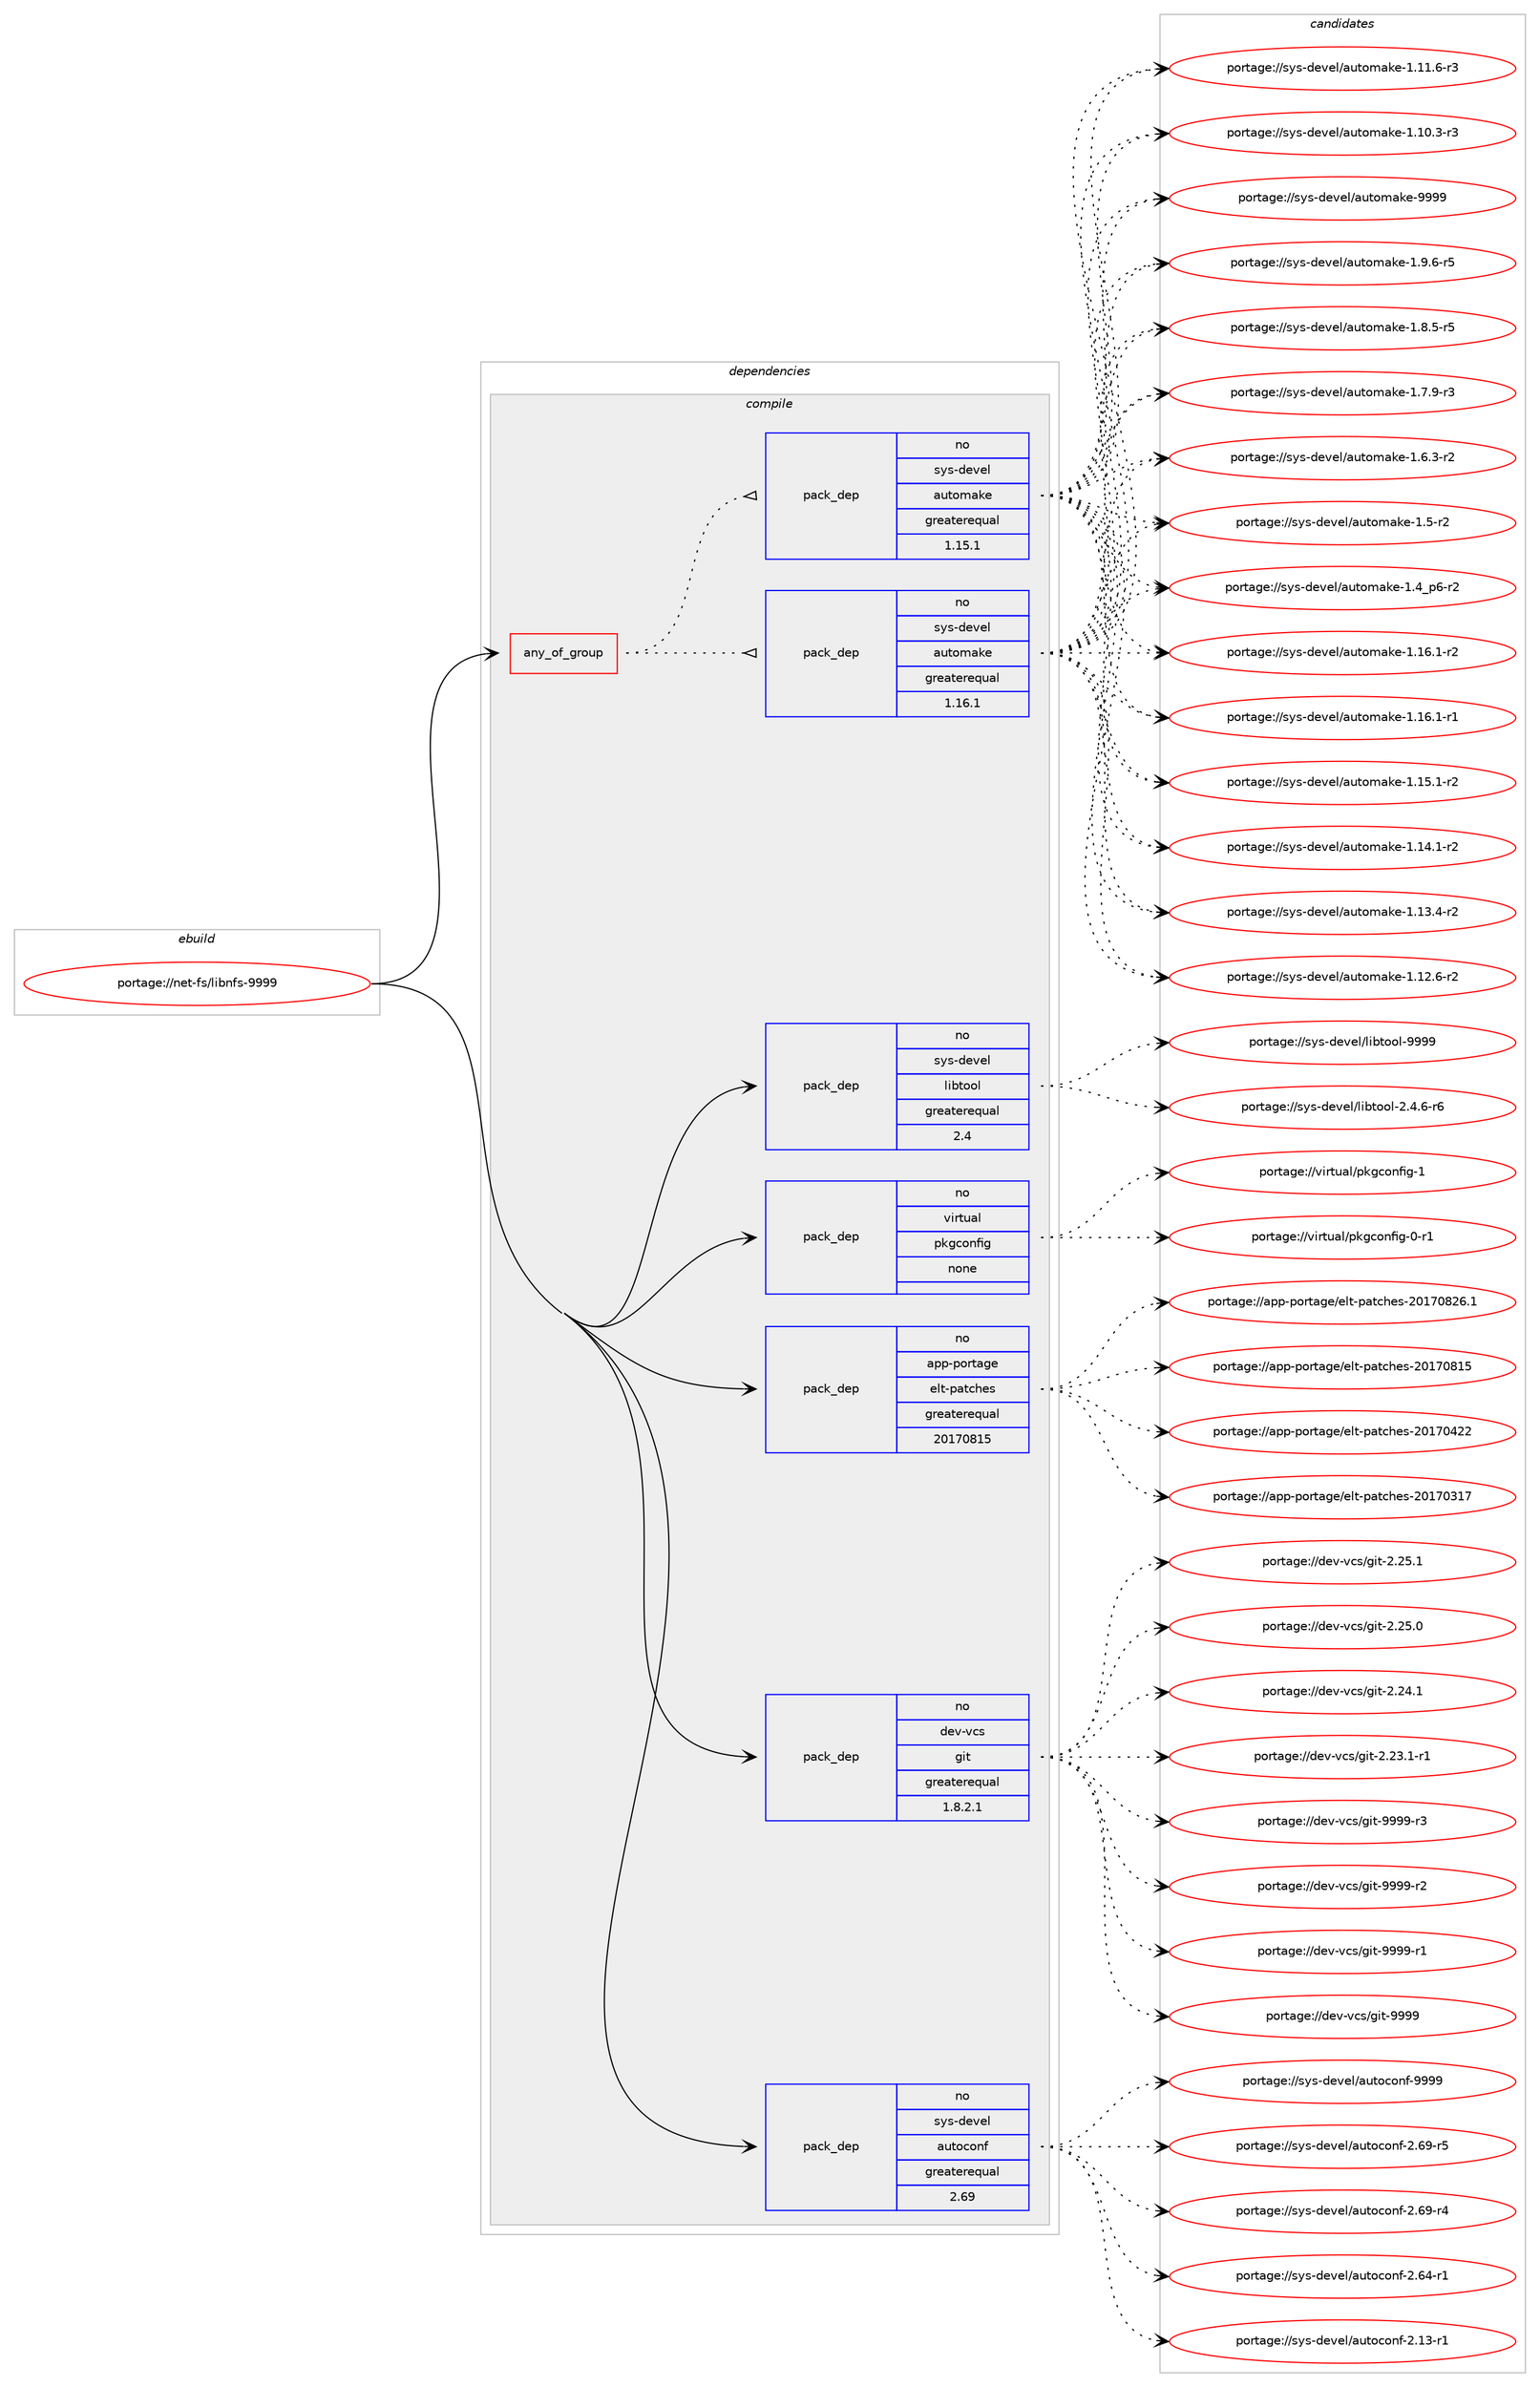digraph prolog {

# *************
# Graph options
# *************

newrank=true;
concentrate=true;
compound=true;
graph [rankdir=LR,fontname=Helvetica,fontsize=10,ranksep=1.5];#, ranksep=2.5, nodesep=0.2];
edge  [arrowhead=vee];
node  [fontname=Helvetica,fontsize=10];

# **********
# The ebuild
# **********

subgraph cluster_leftcol {
color=gray;
rank=same;
label=<<i>ebuild</i>>;
id [label="portage://net-fs/libnfs-9999", color=red, width=4, href="../net-fs/libnfs-9999.svg"];
}

# ****************
# The dependencies
# ****************

subgraph cluster_midcol {
color=gray;
label=<<i>dependencies</i>>;
subgraph cluster_compile {
fillcolor="#eeeeee";
style=filled;
label=<<i>compile</i>>;
subgraph any1543 {
dependency86265 [label=<<TABLE BORDER="0" CELLBORDER="1" CELLSPACING="0" CELLPADDING="4"><TR><TD CELLPADDING="10">any_of_group</TD></TR></TABLE>>, shape=none, color=red];subgraph pack66097 {
dependency86266 [label=<<TABLE BORDER="0" CELLBORDER="1" CELLSPACING="0" CELLPADDING="4" WIDTH="220"><TR><TD ROWSPAN="6" CELLPADDING="30">pack_dep</TD></TR><TR><TD WIDTH="110">no</TD></TR><TR><TD>sys-devel</TD></TR><TR><TD>automake</TD></TR><TR><TD>greaterequal</TD></TR><TR><TD>1.16.1</TD></TR></TABLE>>, shape=none, color=blue];
}
dependency86265:e -> dependency86266:w [weight=20,style="dotted",arrowhead="oinv"];
subgraph pack66098 {
dependency86267 [label=<<TABLE BORDER="0" CELLBORDER="1" CELLSPACING="0" CELLPADDING="4" WIDTH="220"><TR><TD ROWSPAN="6" CELLPADDING="30">pack_dep</TD></TR><TR><TD WIDTH="110">no</TD></TR><TR><TD>sys-devel</TD></TR><TR><TD>automake</TD></TR><TR><TD>greaterequal</TD></TR><TR><TD>1.15.1</TD></TR></TABLE>>, shape=none, color=blue];
}
dependency86265:e -> dependency86267:w [weight=20,style="dotted",arrowhead="oinv"];
}
id:e -> dependency86265:w [weight=20,style="solid",arrowhead="vee"];
subgraph pack66099 {
dependency86268 [label=<<TABLE BORDER="0" CELLBORDER="1" CELLSPACING="0" CELLPADDING="4" WIDTH="220"><TR><TD ROWSPAN="6" CELLPADDING="30">pack_dep</TD></TR><TR><TD WIDTH="110">no</TD></TR><TR><TD>app-portage</TD></TR><TR><TD>elt-patches</TD></TR><TR><TD>greaterequal</TD></TR><TR><TD>20170815</TD></TR></TABLE>>, shape=none, color=blue];
}
id:e -> dependency86268:w [weight=20,style="solid",arrowhead="vee"];
subgraph pack66100 {
dependency86269 [label=<<TABLE BORDER="0" CELLBORDER="1" CELLSPACING="0" CELLPADDING="4" WIDTH="220"><TR><TD ROWSPAN="6" CELLPADDING="30">pack_dep</TD></TR><TR><TD WIDTH="110">no</TD></TR><TR><TD>dev-vcs</TD></TR><TR><TD>git</TD></TR><TR><TD>greaterequal</TD></TR><TR><TD>1.8.2.1</TD></TR></TABLE>>, shape=none, color=blue];
}
id:e -> dependency86269:w [weight=20,style="solid",arrowhead="vee"];
subgraph pack66101 {
dependency86270 [label=<<TABLE BORDER="0" CELLBORDER="1" CELLSPACING="0" CELLPADDING="4" WIDTH="220"><TR><TD ROWSPAN="6" CELLPADDING="30">pack_dep</TD></TR><TR><TD WIDTH="110">no</TD></TR><TR><TD>sys-devel</TD></TR><TR><TD>autoconf</TD></TR><TR><TD>greaterequal</TD></TR><TR><TD>2.69</TD></TR></TABLE>>, shape=none, color=blue];
}
id:e -> dependency86270:w [weight=20,style="solid",arrowhead="vee"];
subgraph pack66102 {
dependency86271 [label=<<TABLE BORDER="0" CELLBORDER="1" CELLSPACING="0" CELLPADDING="4" WIDTH="220"><TR><TD ROWSPAN="6" CELLPADDING="30">pack_dep</TD></TR><TR><TD WIDTH="110">no</TD></TR><TR><TD>sys-devel</TD></TR><TR><TD>libtool</TD></TR><TR><TD>greaterequal</TD></TR><TR><TD>2.4</TD></TR></TABLE>>, shape=none, color=blue];
}
id:e -> dependency86271:w [weight=20,style="solid",arrowhead="vee"];
subgraph pack66103 {
dependency86272 [label=<<TABLE BORDER="0" CELLBORDER="1" CELLSPACING="0" CELLPADDING="4" WIDTH="220"><TR><TD ROWSPAN="6" CELLPADDING="30">pack_dep</TD></TR><TR><TD WIDTH="110">no</TD></TR><TR><TD>virtual</TD></TR><TR><TD>pkgconfig</TD></TR><TR><TD>none</TD></TR><TR><TD></TD></TR></TABLE>>, shape=none, color=blue];
}
id:e -> dependency86272:w [weight=20,style="solid",arrowhead="vee"];
}
subgraph cluster_compileandrun {
fillcolor="#eeeeee";
style=filled;
label=<<i>compile and run</i>>;
}
subgraph cluster_run {
fillcolor="#eeeeee";
style=filled;
label=<<i>run</i>>;
}
}

# **************
# The candidates
# **************

subgraph cluster_choices {
rank=same;
color=gray;
label=<<i>candidates</i>>;

subgraph choice66097 {
color=black;
nodesep=1;
choice115121115451001011181011084797117116111109971071014557575757 [label="portage://sys-devel/automake-9999", color=red, width=4,href="../sys-devel/automake-9999.svg"];
choice115121115451001011181011084797117116111109971071014549465746544511453 [label="portage://sys-devel/automake-1.9.6-r5", color=red, width=4,href="../sys-devel/automake-1.9.6-r5.svg"];
choice115121115451001011181011084797117116111109971071014549465646534511453 [label="portage://sys-devel/automake-1.8.5-r5", color=red, width=4,href="../sys-devel/automake-1.8.5-r5.svg"];
choice115121115451001011181011084797117116111109971071014549465546574511451 [label="portage://sys-devel/automake-1.7.9-r3", color=red, width=4,href="../sys-devel/automake-1.7.9-r3.svg"];
choice115121115451001011181011084797117116111109971071014549465446514511450 [label="portage://sys-devel/automake-1.6.3-r2", color=red, width=4,href="../sys-devel/automake-1.6.3-r2.svg"];
choice11512111545100101118101108479711711611110997107101454946534511450 [label="portage://sys-devel/automake-1.5-r2", color=red, width=4,href="../sys-devel/automake-1.5-r2.svg"];
choice115121115451001011181011084797117116111109971071014549465295112544511450 [label="portage://sys-devel/automake-1.4_p6-r2", color=red, width=4,href="../sys-devel/automake-1.4_p6-r2.svg"];
choice11512111545100101118101108479711711611110997107101454946495446494511450 [label="portage://sys-devel/automake-1.16.1-r2", color=red, width=4,href="../sys-devel/automake-1.16.1-r2.svg"];
choice11512111545100101118101108479711711611110997107101454946495446494511449 [label="portage://sys-devel/automake-1.16.1-r1", color=red, width=4,href="../sys-devel/automake-1.16.1-r1.svg"];
choice11512111545100101118101108479711711611110997107101454946495346494511450 [label="portage://sys-devel/automake-1.15.1-r2", color=red, width=4,href="../sys-devel/automake-1.15.1-r2.svg"];
choice11512111545100101118101108479711711611110997107101454946495246494511450 [label="portage://sys-devel/automake-1.14.1-r2", color=red, width=4,href="../sys-devel/automake-1.14.1-r2.svg"];
choice11512111545100101118101108479711711611110997107101454946495146524511450 [label="portage://sys-devel/automake-1.13.4-r2", color=red, width=4,href="../sys-devel/automake-1.13.4-r2.svg"];
choice11512111545100101118101108479711711611110997107101454946495046544511450 [label="portage://sys-devel/automake-1.12.6-r2", color=red, width=4,href="../sys-devel/automake-1.12.6-r2.svg"];
choice11512111545100101118101108479711711611110997107101454946494946544511451 [label="portage://sys-devel/automake-1.11.6-r3", color=red, width=4,href="../sys-devel/automake-1.11.6-r3.svg"];
choice11512111545100101118101108479711711611110997107101454946494846514511451 [label="portage://sys-devel/automake-1.10.3-r3", color=red, width=4,href="../sys-devel/automake-1.10.3-r3.svg"];
dependency86266:e -> choice115121115451001011181011084797117116111109971071014557575757:w [style=dotted,weight="100"];
dependency86266:e -> choice115121115451001011181011084797117116111109971071014549465746544511453:w [style=dotted,weight="100"];
dependency86266:e -> choice115121115451001011181011084797117116111109971071014549465646534511453:w [style=dotted,weight="100"];
dependency86266:e -> choice115121115451001011181011084797117116111109971071014549465546574511451:w [style=dotted,weight="100"];
dependency86266:e -> choice115121115451001011181011084797117116111109971071014549465446514511450:w [style=dotted,weight="100"];
dependency86266:e -> choice11512111545100101118101108479711711611110997107101454946534511450:w [style=dotted,weight="100"];
dependency86266:e -> choice115121115451001011181011084797117116111109971071014549465295112544511450:w [style=dotted,weight="100"];
dependency86266:e -> choice11512111545100101118101108479711711611110997107101454946495446494511450:w [style=dotted,weight="100"];
dependency86266:e -> choice11512111545100101118101108479711711611110997107101454946495446494511449:w [style=dotted,weight="100"];
dependency86266:e -> choice11512111545100101118101108479711711611110997107101454946495346494511450:w [style=dotted,weight="100"];
dependency86266:e -> choice11512111545100101118101108479711711611110997107101454946495246494511450:w [style=dotted,weight="100"];
dependency86266:e -> choice11512111545100101118101108479711711611110997107101454946495146524511450:w [style=dotted,weight="100"];
dependency86266:e -> choice11512111545100101118101108479711711611110997107101454946495046544511450:w [style=dotted,weight="100"];
dependency86266:e -> choice11512111545100101118101108479711711611110997107101454946494946544511451:w [style=dotted,weight="100"];
dependency86266:e -> choice11512111545100101118101108479711711611110997107101454946494846514511451:w [style=dotted,weight="100"];
}
subgraph choice66098 {
color=black;
nodesep=1;
choice115121115451001011181011084797117116111109971071014557575757 [label="portage://sys-devel/automake-9999", color=red, width=4,href="../sys-devel/automake-9999.svg"];
choice115121115451001011181011084797117116111109971071014549465746544511453 [label="portage://sys-devel/automake-1.9.6-r5", color=red, width=4,href="../sys-devel/automake-1.9.6-r5.svg"];
choice115121115451001011181011084797117116111109971071014549465646534511453 [label="portage://sys-devel/automake-1.8.5-r5", color=red, width=4,href="../sys-devel/automake-1.8.5-r5.svg"];
choice115121115451001011181011084797117116111109971071014549465546574511451 [label="portage://sys-devel/automake-1.7.9-r3", color=red, width=4,href="../sys-devel/automake-1.7.9-r3.svg"];
choice115121115451001011181011084797117116111109971071014549465446514511450 [label="portage://sys-devel/automake-1.6.3-r2", color=red, width=4,href="../sys-devel/automake-1.6.3-r2.svg"];
choice11512111545100101118101108479711711611110997107101454946534511450 [label="portage://sys-devel/automake-1.5-r2", color=red, width=4,href="../sys-devel/automake-1.5-r2.svg"];
choice115121115451001011181011084797117116111109971071014549465295112544511450 [label="portage://sys-devel/automake-1.4_p6-r2", color=red, width=4,href="../sys-devel/automake-1.4_p6-r2.svg"];
choice11512111545100101118101108479711711611110997107101454946495446494511450 [label="portage://sys-devel/automake-1.16.1-r2", color=red, width=4,href="../sys-devel/automake-1.16.1-r2.svg"];
choice11512111545100101118101108479711711611110997107101454946495446494511449 [label="portage://sys-devel/automake-1.16.1-r1", color=red, width=4,href="../sys-devel/automake-1.16.1-r1.svg"];
choice11512111545100101118101108479711711611110997107101454946495346494511450 [label="portage://sys-devel/automake-1.15.1-r2", color=red, width=4,href="../sys-devel/automake-1.15.1-r2.svg"];
choice11512111545100101118101108479711711611110997107101454946495246494511450 [label="portage://sys-devel/automake-1.14.1-r2", color=red, width=4,href="../sys-devel/automake-1.14.1-r2.svg"];
choice11512111545100101118101108479711711611110997107101454946495146524511450 [label="portage://sys-devel/automake-1.13.4-r2", color=red, width=4,href="../sys-devel/automake-1.13.4-r2.svg"];
choice11512111545100101118101108479711711611110997107101454946495046544511450 [label="portage://sys-devel/automake-1.12.6-r2", color=red, width=4,href="../sys-devel/automake-1.12.6-r2.svg"];
choice11512111545100101118101108479711711611110997107101454946494946544511451 [label="portage://sys-devel/automake-1.11.6-r3", color=red, width=4,href="../sys-devel/automake-1.11.6-r3.svg"];
choice11512111545100101118101108479711711611110997107101454946494846514511451 [label="portage://sys-devel/automake-1.10.3-r3", color=red, width=4,href="../sys-devel/automake-1.10.3-r3.svg"];
dependency86267:e -> choice115121115451001011181011084797117116111109971071014557575757:w [style=dotted,weight="100"];
dependency86267:e -> choice115121115451001011181011084797117116111109971071014549465746544511453:w [style=dotted,weight="100"];
dependency86267:e -> choice115121115451001011181011084797117116111109971071014549465646534511453:w [style=dotted,weight="100"];
dependency86267:e -> choice115121115451001011181011084797117116111109971071014549465546574511451:w [style=dotted,weight="100"];
dependency86267:e -> choice115121115451001011181011084797117116111109971071014549465446514511450:w [style=dotted,weight="100"];
dependency86267:e -> choice11512111545100101118101108479711711611110997107101454946534511450:w [style=dotted,weight="100"];
dependency86267:e -> choice115121115451001011181011084797117116111109971071014549465295112544511450:w [style=dotted,weight="100"];
dependency86267:e -> choice11512111545100101118101108479711711611110997107101454946495446494511450:w [style=dotted,weight="100"];
dependency86267:e -> choice11512111545100101118101108479711711611110997107101454946495446494511449:w [style=dotted,weight="100"];
dependency86267:e -> choice11512111545100101118101108479711711611110997107101454946495346494511450:w [style=dotted,weight="100"];
dependency86267:e -> choice11512111545100101118101108479711711611110997107101454946495246494511450:w [style=dotted,weight="100"];
dependency86267:e -> choice11512111545100101118101108479711711611110997107101454946495146524511450:w [style=dotted,weight="100"];
dependency86267:e -> choice11512111545100101118101108479711711611110997107101454946495046544511450:w [style=dotted,weight="100"];
dependency86267:e -> choice11512111545100101118101108479711711611110997107101454946494946544511451:w [style=dotted,weight="100"];
dependency86267:e -> choice11512111545100101118101108479711711611110997107101454946494846514511451:w [style=dotted,weight="100"];
}
subgraph choice66099 {
color=black;
nodesep=1;
choice971121124511211111411697103101471011081164511297116991041011154550484955485650544649 [label="portage://app-portage/elt-patches-20170826.1", color=red, width=4,href="../app-portage/elt-patches-20170826.1.svg"];
choice97112112451121111141169710310147101108116451129711699104101115455048495548564953 [label="portage://app-portage/elt-patches-20170815", color=red, width=4,href="../app-portage/elt-patches-20170815.svg"];
choice97112112451121111141169710310147101108116451129711699104101115455048495548525050 [label="portage://app-portage/elt-patches-20170422", color=red, width=4,href="../app-portage/elt-patches-20170422.svg"];
choice97112112451121111141169710310147101108116451129711699104101115455048495548514955 [label="portage://app-portage/elt-patches-20170317", color=red, width=4,href="../app-portage/elt-patches-20170317.svg"];
dependency86268:e -> choice971121124511211111411697103101471011081164511297116991041011154550484955485650544649:w [style=dotted,weight="100"];
dependency86268:e -> choice97112112451121111141169710310147101108116451129711699104101115455048495548564953:w [style=dotted,weight="100"];
dependency86268:e -> choice97112112451121111141169710310147101108116451129711699104101115455048495548525050:w [style=dotted,weight="100"];
dependency86268:e -> choice97112112451121111141169710310147101108116451129711699104101115455048495548514955:w [style=dotted,weight="100"];
}
subgraph choice66100 {
color=black;
nodesep=1;
choice10010111845118991154710310511645575757574511451 [label="portage://dev-vcs/git-9999-r3", color=red, width=4,href="../dev-vcs/git-9999-r3.svg"];
choice10010111845118991154710310511645575757574511450 [label="portage://dev-vcs/git-9999-r2", color=red, width=4,href="../dev-vcs/git-9999-r2.svg"];
choice10010111845118991154710310511645575757574511449 [label="portage://dev-vcs/git-9999-r1", color=red, width=4,href="../dev-vcs/git-9999-r1.svg"];
choice1001011184511899115471031051164557575757 [label="portage://dev-vcs/git-9999", color=red, width=4,href="../dev-vcs/git-9999.svg"];
choice10010111845118991154710310511645504650534649 [label="portage://dev-vcs/git-2.25.1", color=red, width=4,href="../dev-vcs/git-2.25.1.svg"];
choice10010111845118991154710310511645504650534648 [label="portage://dev-vcs/git-2.25.0", color=red, width=4,href="../dev-vcs/git-2.25.0.svg"];
choice10010111845118991154710310511645504650524649 [label="portage://dev-vcs/git-2.24.1", color=red, width=4,href="../dev-vcs/git-2.24.1.svg"];
choice100101118451189911547103105116455046505146494511449 [label="portage://dev-vcs/git-2.23.1-r1", color=red, width=4,href="../dev-vcs/git-2.23.1-r1.svg"];
dependency86269:e -> choice10010111845118991154710310511645575757574511451:w [style=dotted,weight="100"];
dependency86269:e -> choice10010111845118991154710310511645575757574511450:w [style=dotted,weight="100"];
dependency86269:e -> choice10010111845118991154710310511645575757574511449:w [style=dotted,weight="100"];
dependency86269:e -> choice1001011184511899115471031051164557575757:w [style=dotted,weight="100"];
dependency86269:e -> choice10010111845118991154710310511645504650534649:w [style=dotted,weight="100"];
dependency86269:e -> choice10010111845118991154710310511645504650534648:w [style=dotted,weight="100"];
dependency86269:e -> choice10010111845118991154710310511645504650524649:w [style=dotted,weight="100"];
dependency86269:e -> choice100101118451189911547103105116455046505146494511449:w [style=dotted,weight="100"];
}
subgraph choice66101 {
color=black;
nodesep=1;
choice115121115451001011181011084797117116111991111101024557575757 [label="portage://sys-devel/autoconf-9999", color=red, width=4,href="../sys-devel/autoconf-9999.svg"];
choice1151211154510010111810110847971171161119911111010245504654574511453 [label="portage://sys-devel/autoconf-2.69-r5", color=red, width=4,href="../sys-devel/autoconf-2.69-r5.svg"];
choice1151211154510010111810110847971171161119911111010245504654574511452 [label="portage://sys-devel/autoconf-2.69-r4", color=red, width=4,href="../sys-devel/autoconf-2.69-r4.svg"];
choice1151211154510010111810110847971171161119911111010245504654524511449 [label="portage://sys-devel/autoconf-2.64-r1", color=red, width=4,href="../sys-devel/autoconf-2.64-r1.svg"];
choice1151211154510010111810110847971171161119911111010245504649514511449 [label="portage://sys-devel/autoconf-2.13-r1", color=red, width=4,href="../sys-devel/autoconf-2.13-r1.svg"];
dependency86270:e -> choice115121115451001011181011084797117116111991111101024557575757:w [style=dotted,weight="100"];
dependency86270:e -> choice1151211154510010111810110847971171161119911111010245504654574511453:w [style=dotted,weight="100"];
dependency86270:e -> choice1151211154510010111810110847971171161119911111010245504654574511452:w [style=dotted,weight="100"];
dependency86270:e -> choice1151211154510010111810110847971171161119911111010245504654524511449:w [style=dotted,weight="100"];
dependency86270:e -> choice1151211154510010111810110847971171161119911111010245504649514511449:w [style=dotted,weight="100"];
}
subgraph choice66102 {
color=black;
nodesep=1;
choice1151211154510010111810110847108105981161111111084557575757 [label="portage://sys-devel/libtool-9999", color=red, width=4,href="../sys-devel/libtool-9999.svg"];
choice1151211154510010111810110847108105981161111111084550465246544511454 [label="portage://sys-devel/libtool-2.4.6-r6", color=red, width=4,href="../sys-devel/libtool-2.4.6-r6.svg"];
dependency86271:e -> choice1151211154510010111810110847108105981161111111084557575757:w [style=dotted,weight="100"];
dependency86271:e -> choice1151211154510010111810110847108105981161111111084550465246544511454:w [style=dotted,weight="100"];
}
subgraph choice66103 {
color=black;
nodesep=1;
choice1181051141161179710847112107103991111101021051034549 [label="portage://virtual/pkgconfig-1", color=red, width=4,href="../virtual/pkgconfig-1.svg"];
choice11810511411611797108471121071039911111010210510345484511449 [label="portage://virtual/pkgconfig-0-r1", color=red, width=4,href="../virtual/pkgconfig-0-r1.svg"];
dependency86272:e -> choice1181051141161179710847112107103991111101021051034549:w [style=dotted,weight="100"];
dependency86272:e -> choice11810511411611797108471121071039911111010210510345484511449:w [style=dotted,weight="100"];
}
}

}
